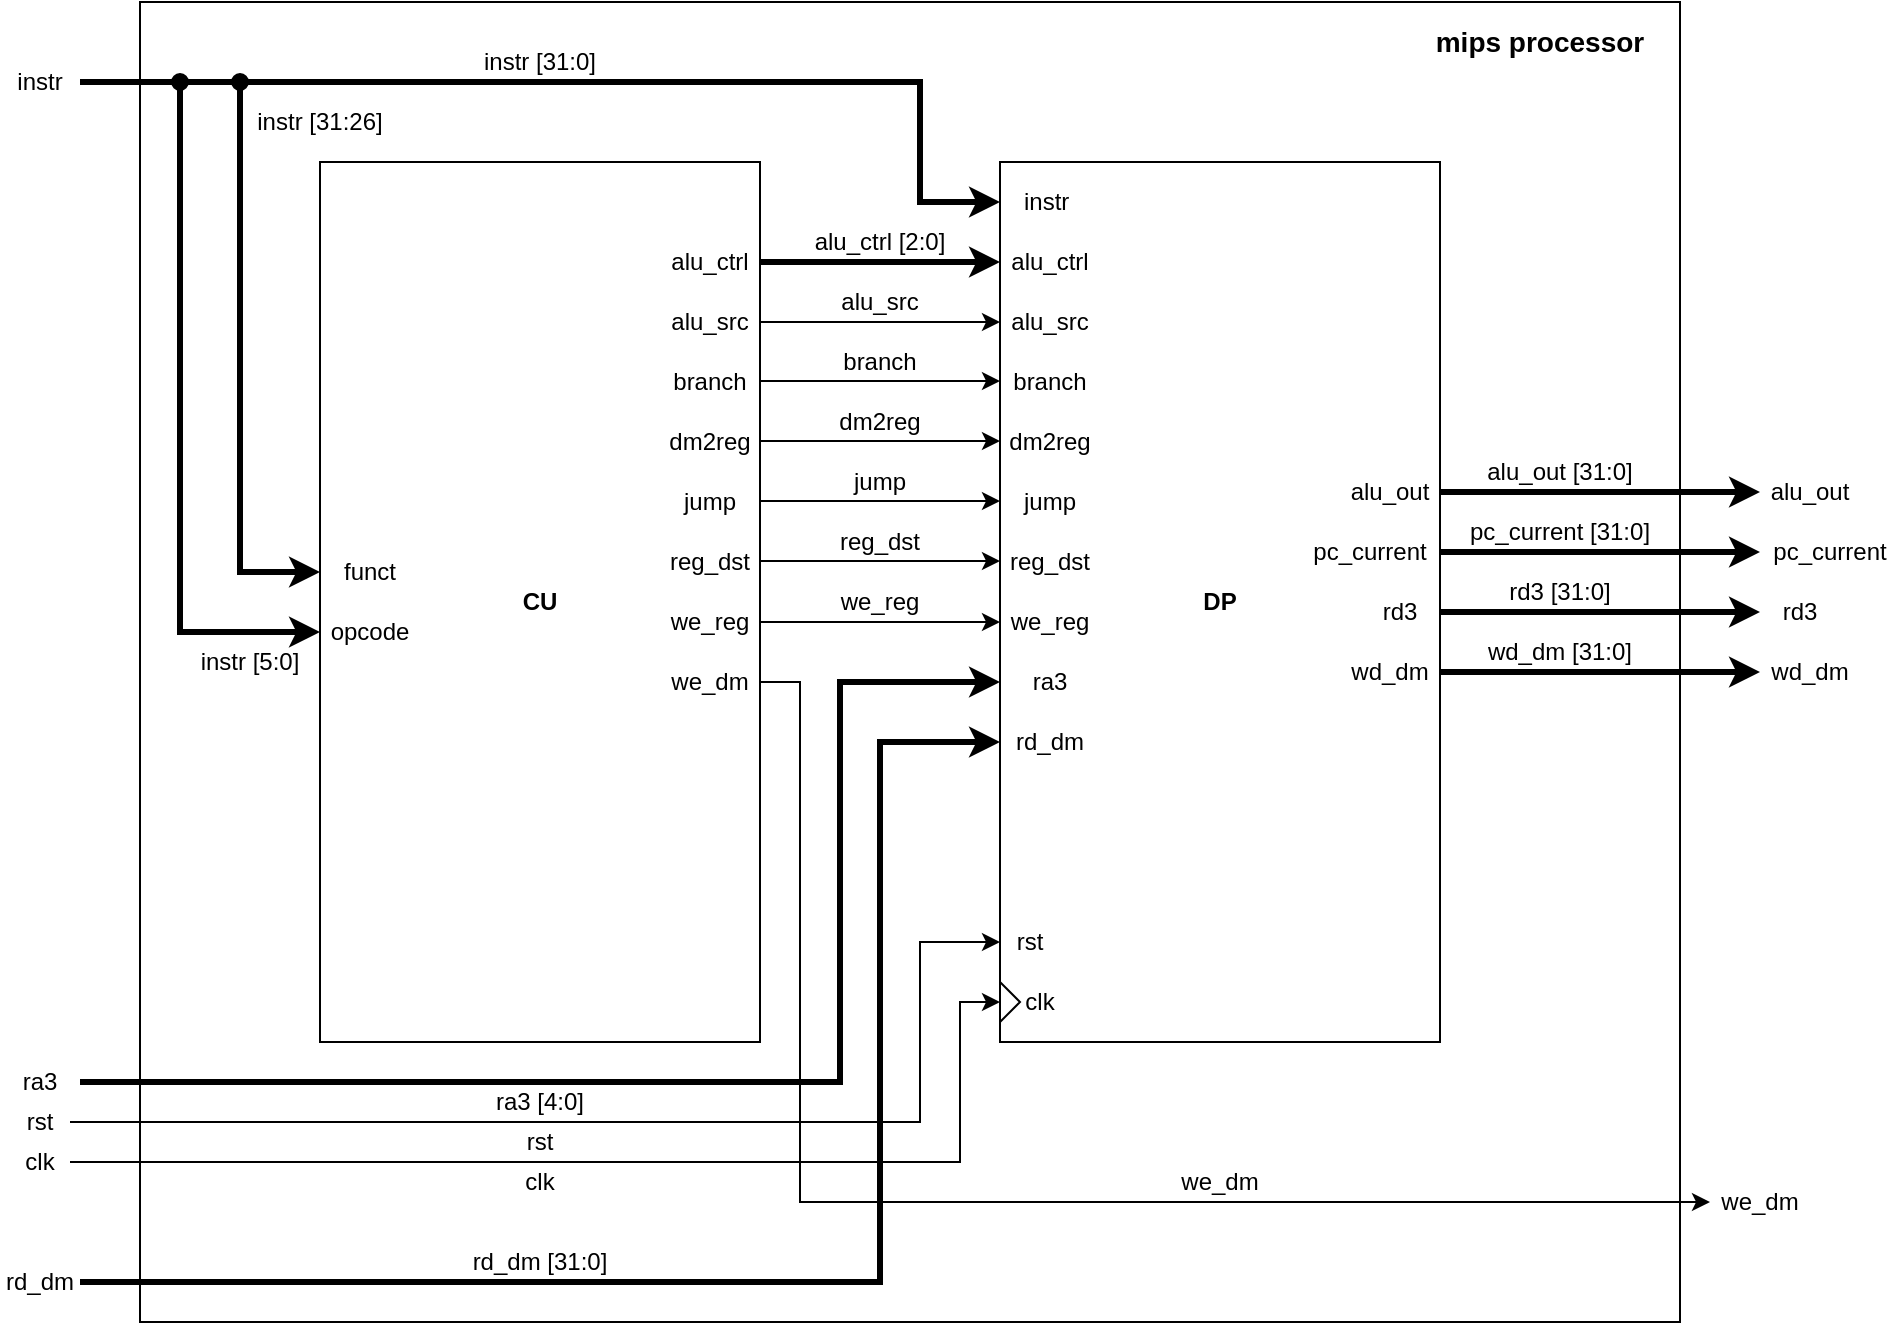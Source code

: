 <mxfile version="12.1.0" type="google" pages="1"><diagram id="ON-wtEwhapE5Xku5YdQN" name="Page-1"><mxGraphModel dx="1096" dy="735" grid="1" gridSize="10" guides="1" tooltips="1" connect="1" arrows="1" fold="1" page="1" pageScale="1" pageWidth="850" pageHeight="1100" math="0" shadow="0"><root><mxCell id="0"/><mxCell id="1" parent="0"/><mxCell id="BVXR4vciAkfSddtudBRi-104" value="" style="rounded=0;whiteSpace=wrap;html=1;" vertex="1" parent="1"><mxGeometry x="90" y="40" width="770" height="660" as="geometry"/></mxCell><mxCell id="BVXR4vciAkfSddtudBRi-1" value="&lt;b&gt;CU&lt;/b&gt;" style="rounded=0;whiteSpace=wrap;html=1;" vertex="1" parent="1"><mxGeometry x="180" y="120" width="220" height="440" as="geometry"/></mxCell><mxCell id="BVXR4vciAkfSddtudBRi-2" value="&lt;b&gt;DP&lt;/b&gt;" style="rounded=0;whiteSpace=wrap;html=1;" vertex="1" parent="1"><mxGeometry x="520" y="120" width="220" height="440" as="geometry"/></mxCell><mxCell id="BVXR4vciAkfSddtudBRi-21" value="" style="edgeStyle=orthogonalEdgeStyle;rounded=0;orthogonalLoop=1;jettySize=auto;html=1;entryX=0;entryY=0.5;entryDx=0;entryDy=0;strokeWidth=3;" edge="1" parent="1" source="BVXR4vciAkfSddtudBRi-3" target="BVXR4vciAkfSddtudBRi-12"><mxGeometry relative="1" as="geometry"><mxPoint x="480" y="170" as="targetPoint"/></mxGeometry></mxCell><mxCell id="BVXR4vciAkfSddtudBRi-3" value="alu_ctrl" style="text;html=1;strokeColor=none;fillColor=none;align=center;verticalAlign=middle;whiteSpace=wrap;rounded=0;" vertex="1" parent="1"><mxGeometry x="350" y="160" width="50" height="20" as="geometry"/></mxCell><mxCell id="BVXR4vciAkfSddtudBRi-4" value="alu_src" style="text;html=1;strokeColor=none;fillColor=none;align=center;verticalAlign=middle;whiteSpace=wrap;rounded=0;" vertex="1" parent="1"><mxGeometry x="350" y="190" width="50" height="20" as="geometry"/></mxCell><mxCell id="BVXR4vciAkfSddtudBRi-5" value="branch" style="text;html=1;strokeColor=none;fillColor=none;align=center;verticalAlign=middle;whiteSpace=wrap;rounded=0;" vertex="1" parent="1"><mxGeometry x="350" y="220" width="50" height="20" as="geometry"/></mxCell><mxCell id="BVXR4vciAkfSddtudBRi-6" value="dm2reg" style="text;html=1;strokeColor=none;fillColor=none;align=center;verticalAlign=middle;whiteSpace=wrap;rounded=0;" vertex="1" parent="1"><mxGeometry x="350" y="250" width="50" height="20" as="geometry"/></mxCell><mxCell id="BVXR4vciAkfSddtudBRi-7" value="jump" style="text;html=1;strokeColor=none;fillColor=none;align=center;verticalAlign=middle;whiteSpace=wrap;rounded=0;" vertex="1" parent="1"><mxGeometry x="350" y="280" width="50" height="20" as="geometry"/></mxCell><mxCell id="BVXR4vciAkfSddtudBRi-8" value="reg_dst" style="text;html=1;strokeColor=none;fillColor=none;align=center;verticalAlign=middle;whiteSpace=wrap;rounded=0;" vertex="1" parent="1"><mxGeometry x="350" y="310" width="50" height="20" as="geometry"/></mxCell><mxCell id="BVXR4vciAkfSddtudBRi-78" value="" style="edgeStyle=orthogonalEdgeStyle;rounded=0;orthogonalLoop=1;jettySize=auto;html=1;startArrow=none;startFill=0;strokeWidth=1;entryX=0;entryY=0.5;entryDx=0;entryDy=0;" edge="1" parent="1" source="BVXR4vciAkfSddtudBRi-9" target="BVXR4vciAkfSddtudBRi-79"><mxGeometry relative="1" as="geometry"><mxPoint x="870" y="630" as="targetPoint"/><Array as="points"><mxPoint x="420" y="380"/><mxPoint x="420" y="640"/></Array></mxGeometry></mxCell><mxCell id="BVXR4vciAkfSddtudBRi-9" value="we_dm" style="text;html=1;strokeColor=none;fillColor=none;align=center;verticalAlign=middle;whiteSpace=wrap;rounded=0;" vertex="1" parent="1"><mxGeometry x="350" y="370" width="50" height="20" as="geometry"/></mxCell><mxCell id="BVXR4vciAkfSddtudBRi-10" value="we_reg" style="text;html=1;strokeColor=none;fillColor=none;align=center;verticalAlign=middle;whiteSpace=wrap;rounded=0;" vertex="1" parent="1"><mxGeometry x="350" y="340" width="50" height="20" as="geometry"/></mxCell><mxCell id="BVXR4vciAkfSddtudBRi-11" value="instr&amp;nbsp;" style="text;html=1;strokeColor=none;fillColor=none;align=center;verticalAlign=middle;whiteSpace=wrap;rounded=0;" vertex="1" parent="1"><mxGeometry x="520" y="130" width="50" height="20" as="geometry"/></mxCell><mxCell id="BVXR4vciAkfSddtudBRi-12" value="alu_ctrl" style="text;html=1;strokeColor=none;fillColor=none;align=center;verticalAlign=middle;whiteSpace=wrap;rounded=0;" vertex="1" parent="1"><mxGeometry x="520" y="160" width="50" height="20" as="geometry"/></mxCell><mxCell id="BVXR4vciAkfSddtudBRi-13" value="alu_src" style="text;html=1;strokeColor=none;fillColor=none;align=center;verticalAlign=middle;whiteSpace=wrap;rounded=0;" vertex="1" parent="1"><mxGeometry x="520" y="190" width="50" height="20" as="geometry"/></mxCell><mxCell id="BVXR4vciAkfSddtudBRi-14" value="branch" style="text;html=1;strokeColor=none;fillColor=none;align=center;verticalAlign=middle;whiteSpace=wrap;rounded=0;" vertex="1" parent="1"><mxGeometry x="520" y="220" width="50" height="20" as="geometry"/></mxCell><mxCell id="BVXR4vciAkfSddtudBRi-15" value="dm2reg" style="text;html=1;strokeColor=none;fillColor=none;align=center;verticalAlign=middle;whiteSpace=wrap;rounded=0;" vertex="1" parent="1"><mxGeometry x="520" y="250" width="50" height="20" as="geometry"/></mxCell><mxCell id="BVXR4vciAkfSddtudBRi-16" value="jump" style="text;html=1;strokeColor=none;fillColor=none;align=center;verticalAlign=middle;whiteSpace=wrap;rounded=0;" vertex="1" parent="1"><mxGeometry x="520" y="280" width="50" height="20" as="geometry"/></mxCell><mxCell id="BVXR4vciAkfSddtudBRi-17" value="reg_dst" style="text;html=1;strokeColor=none;fillColor=none;align=center;verticalAlign=middle;whiteSpace=wrap;rounded=0;" vertex="1" parent="1"><mxGeometry x="520" y="310" width="50" height="20" as="geometry"/></mxCell><mxCell id="BVXR4vciAkfSddtudBRi-19" value="we_reg" style="text;html=1;strokeColor=none;fillColor=none;align=center;verticalAlign=middle;whiteSpace=wrap;rounded=0;" vertex="1" parent="1"><mxGeometry x="520" y="340" width="50" height="20" as="geometry"/></mxCell><mxCell id="BVXR4vciAkfSddtudBRi-22" value="" style="endArrow=classic;html=1;strokeWidth=1;entryX=0;entryY=0.5;entryDx=0;entryDy=0;exitX=1;exitY=0.5;exitDx=0;exitDy=0;" edge="1" parent="1" source="BVXR4vciAkfSddtudBRi-4" target="BVXR4vciAkfSddtudBRi-13"><mxGeometry width="50" height="50" relative="1" as="geometry"><mxPoint x="180" y="630" as="sourcePoint"/><mxPoint x="230" y="580" as="targetPoint"/></mxGeometry></mxCell><mxCell id="BVXR4vciAkfSddtudBRi-23" value="" style="endArrow=classic;html=1;strokeWidth=1;entryX=0;entryY=0.5;entryDx=0;entryDy=0;exitX=1;exitY=0.5;exitDx=0;exitDy=0;" edge="1" parent="1"><mxGeometry width="50" height="50" relative="1" as="geometry"><mxPoint x="400" y="229.5" as="sourcePoint"/><mxPoint x="520" y="229.5" as="targetPoint"/></mxGeometry></mxCell><mxCell id="BVXR4vciAkfSddtudBRi-24" value="" style="endArrow=classic;html=1;strokeWidth=1;entryX=0;entryY=0.5;entryDx=0;entryDy=0;exitX=1;exitY=0.5;exitDx=0;exitDy=0;" edge="1" parent="1"><mxGeometry width="50" height="50" relative="1" as="geometry"><mxPoint x="400" y="259.5" as="sourcePoint"/><mxPoint x="520" y="259.5" as="targetPoint"/></mxGeometry></mxCell><mxCell id="BVXR4vciAkfSddtudBRi-25" value="" style="endArrow=classic;html=1;strokeWidth=1;entryX=0;entryY=0.5;entryDx=0;entryDy=0;exitX=1;exitY=0.5;exitDx=0;exitDy=0;" edge="1" parent="1"><mxGeometry width="50" height="50" relative="1" as="geometry"><mxPoint x="400" y="289.5" as="sourcePoint"/><mxPoint x="520" y="289.5" as="targetPoint"/></mxGeometry></mxCell><mxCell id="BVXR4vciAkfSddtudBRi-26" value="" style="endArrow=classic;html=1;strokeWidth=1;entryX=0;entryY=0.5;entryDx=0;entryDy=0;exitX=1;exitY=0.5;exitDx=0;exitDy=0;" edge="1" parent="1"><mxGeometry width="50" height="50" relative="1" as="geometry"><mxPoint x="400" y="319.5" as="sourcePoint"/><mxPoint x="520" y="319.5" as="targetPoint"/></mxGeometry></mxCell><mxCell id="BVXR4vciAkfSddtudBRi-27" value="" style="endArrow=classic;html=1;strokeWidth=1;entryX=0;entryY=0.5;entryDx=0;entryDy=0;rounded=0;exitX=1;exitY=0.5;exitDx=0;exitDy=0;" edge="1" parent="1" source="BVXR4vciAkfSddtudBRi-10" target="BVXR4vciAkfSddtudBRi-19"><mxGeometry width="50" height="50" relative="1" as="geometry"><mxPoint x="430" y="390" as="sourcePoint"/><mxPoint x="520" y="379.5" as="targetPoint"/></mxGeometry></mxCell><mxCell id="BVXR4vciAkfSddtudBRi-31" value="clk" style="text;html=1;strokeColor=none;fillColor=none;align=center;verticalAlign=middle;whiteSpace=wrap;rounded=0;" vertex="1" parent="1"><mxGeometry x="530" y="530" width="20" height="20" as="geometry"/></mxCell><mxCell id="BVXR4vciAkfSddtudBRi-32" value="" style="triangle;whiteSpace=wrap;html=1;" vertex="1" parent="1"><mxGeometry x="520" y="530" width="10" height="20" as="geometry"/></mxCell><mxCell id="BVXR4vciAkfSddtudBRi-33" value="rst" style="text;html=1;strokeColor=none;fillColor=none;align=center;verticalAlign=middle;whiteSpace=wrap;rounded=0;" vertex="1" parent="1"><mxGeometry x="520" y="500" width="30" height="20" as="geometry"/></mxCell><mxCell id="BVXR4vciAkfSddtudBRi-34" value="ra3" style="text;html=1;strokeColor=none;fillColor=none;align=center;verticalAlign=middle;whiteSpace=wrap;rounded=0;" vertex="1" parent="1"><mxGeometry x="520" y="370" width="50" height="20" as="geometry"/></mxCell><mxCell id="BVXR4vciAkfSddtudBRi-35" value="rd_dm" style="text;html=1;strokeColor=none;fillColor=none;align=center;verticalAlign=middle;whiteSpace=wrap;rounded=0;" vertex="1" parent="1"><mxGeometry x="520" y="400" width="50" height="20" as="geometry"/></mxCell><mxCell id="BVXR4vciAkfSddtudBRi-36" value="alu_ctrl [2:0]" style="text;html=1;strokeColor=none;fillColor=none;align=center;verticalAlign=middle;whiteSpace=wrap;rounded=0;" vertex="1" parent="1"><mxGeometry x="425" y="150" width="70" height="20" as="geometry"/></mxCell><mxCell id="BVXR4vciAkfSddtudBRi-37" value="alu_src" style="text;html=1;strokeColor=none;fillColor=none;align=center;verticalAlign=middle;whiteSpace=wrap;rounded=0;" vertex="1" parent="1"><mxGeometry x="435" y="180" width="50" height="20" as="geometry"/></mxCell><mxCell id="BVXR4vciAkfSddtudBRi-38" value="branch" style="text;html=1;strokeColor=none;fillColor=none;align=center;verticalAlign=middle;whiteSpace=wrap;rounded=0;" vertex="1" parent="1"><mxGeometry x="435" y="210" width="50" height="20" as="geometry"/></mxCell><mxCell id="BVXR4vciAkfSddtudBRi-39" value="dm2reg" style="text;html=1;strokeColor=none;fillColor=none;align=center;verticalAlign=middle;whiteSpace=wrap;rounded=0;" vertex="1" parent="1"><mxGeometry x="435" y="240" width="50" height="20" as="geometry"/></mxCell><mxCell id="BVXR4vciAkfSddtudBRi-40" value="jump" style="text;html=1;strokeColor=none;fillColor=none;align=center;verticalAlign=middle;whiteSpace=wrap;rounded=0;" vertex="1" parent="1"><mxGeometry x="435" y="270" width="50" height="20" as="geometry"/></mxCell><mxCell id="BVXR4vciAkfSddtudBRi-41" value="reg_dst" style="text;html=1;strokeColor=none;fillColor=none;align=center;verticalAlign=middle;whiteSpace=wrap;rounded=0;" vertex="1" parent="1"><mxGeometry x="435" y="300" width="50" height="20" as="geometry"/></mxCell><mxCell id="BVXR4vciAkfSddtudBRi-42" value="we_reg" style="text;html=1;strokeColor=none;fillColor=none;align=center;verticalAlign=middle;whiteSpace=wrap;rounded=0;" vertex="1" parent="1"><mxGeometry x="435" y="330" width="50" height="20" as="geometry"/></mxCell><mxCell id="BVXR4vciAkfSddtudBRi-58" value="" style="edgeStyle=orthogonalEdgeStyle;rounded=0;orthogonalLoop=1;jettySize=auto;html=1;startArrow=none;startFill=0;strokeWidth=3;" edge="1" parent="1" source="BVXR4vciAkfSddtudBRi-43" target="BVXR4vciAkfSddtudBRi-57"><mxGeometry relative="1" as="geometry"/></mxCell><mxCell id="BVXR4vciAkfSddtudBRi-43" value="alu_out" style="text;html=1;strokeColor=none;fillColor=none;align=center;verticalAlign=middle;whiteSpace=wrap;rounded=0;" vertex="1" parent="1"><mxGeometry x="690" y="275" width="50" height="20" as="geometry"/></mxCell><mxCell id="BVXR4vciAkfSddtudBRi-57" value="alu_out" style="text;html=1;strokeColor=none;fillColor=none;align=center;verticalAlign=middle;whiteSpace=wrap;rounded=0;" vertex="1" parent="1"><mxGeometry x="900" y="275" width="50" height="20" as="geometry"/></mxCell><mxCell id="BVXR4vciAkfSddtudBRi-60" value="" style="edgeStyle=orthogonalEdgeStyle;rounded=0;orthogonalLoop=1;jettySize=auto;html=1;startArrow=none;startFill=0;strokeWidth=3;" edge="1" parent="1" source="BVXR4vciAkfSddtudBRi-44" target="BVXR4vciAkfSddtudBRi-59"><mxGeometry relative="1" as="geometry"/></mxCell><mxCell id="BVXR4vciAkfSddtudBRi-44" value="pc_current" style="text;html=1;strokeColor=none;fillColor=none;align=center;verticalAlign=middle;whiteSpace=wrap;rounded=0;" vertex="1" parent="1"><mxGeometry x="670" y="305" width="70" height="20" as="geometry"/></mxCell><mxCell id="BVXR4vciAkfSddtudBRi-59" value="pc_current" style="text;html=1;strokeColor=none;fillColor=none;align=center;verticalAlign=middle;whiteSpace=wrap;rounded=0;" vertex="1" parent="1"><mxGeometry x="900" y="305" width="70" height="20" as="geometry"/></mxCell><mxCell id="BVXR4vciAkfSddtudBRi-62" value="" style="edgeStyle=orthogonalEdgeStyle;rounded=0;orthogonalLoop=1;jettySize=auto;html=1;startArrow=none;startFill=0;strokeWidth=3;" edge="1" parent="1" source="BVXR4vciAkfSddtudBRi-45" target="BVXR4vciAkfSddtudBRi-61"><mxGeometry relative="1" as="geometry"/></mxCell><mxCell id="BVXR4vciAkfSddtudBRi-45" value="rd3" style="text;html=1;strokeColor=none;fillColor=none;align=center;verticalAlign=middle;whiteSpace=wrap;rounded=0;" vertex="1" parent="1"><mxGeometry x="700" y="335" width="40" height="20" as="geometry"/></mxCell><mxCell id="BVXR4vciAkfSddtudBRi-61" value="rd3" style="text;html=1;strokeColor=none;fillColor=none;align=center;verticalAlign=middle;whiteSpace=wrap;rounded=0;" vertex="1" parent="1"><mxGeometry x="900" y="335" width="40" height="20" as="geometry"/></mxCell><mxCell id="BVXR4vciAkfSddtudBRi-64" value="" style="edgeStyle=orthogonalEdgeStyle;rounded=0;orthogonalLoop=1;jettySize=auto;html=1;startArrow=none;startFill=0;strokeWidth=3;" edge="1" parent="1" source="BVXR4vciAkfSddtudBRi-46" target="BVXR4vciAkfSddtudBRi-63"><mxGeometry relative="1" as="geometry"/></mxCell><mxCell id="BVXR4vciAkfSddtudBRi-46" value="wd_dm" style="text;html=1;strokeColor=none;fillColor=none;align=center;verticalAlign=middle;whiteSpace=wrap;rounded=0;" vertex="1" parent="1"><mxGeometry x="690" y="365" width="50" height="20" as="geometry"/></mxCell><mxCell id="BVXR4vciAkfSddtudBRi-63" value="wd_dm" style="text;html=1;strokeColor=none;fillColor=none;align=center;verticalAlign=middle;whiteSpace=wrap;rounded=0;" vertex="1" parent="1"><mxGeometry x="900" y="365" width="50" height="20" as="geometry"/></mxCell><mxCell id="BVXR4vciAkfSddtudBRi-47" value="funct" style="text;html=1;strokeColor=none;fillColor=none;align=center;verticalAlign=middle;whiteSpace=wrap;rounded=0;" vertex="1" parent="1"><mxGeometry x="180" y="315" width="50" height="20" as="geometry"/></mxCell><mxCell id="BVXR4vciAkfSddtudBRi-48" value="opcode" style="text;html=1;strokeColor=none;fillColor=none;align=center;verticalAlign=middle;whiteSpace=wrap;rounded=0;" vertex="1" parent="1"><mxGeometry x="180" y="345" width="50" height="20" as="geometry"/></mxCell><mxCell id="BVXR4vciAkfSddtudBRi-49" value="instr" style="text;html=1;strokeColor=none;fillColor=none;align=center;verticalAlign=middle;whiteSpace=wrap;rounded=0;" vertex="1" parent="1"><mxGeometry x="20" y="70" width="40" height="20" as="geometry"/></mxCell><mxCell id="BVXR4vciAkfSddtudBRi-50" value="" style="endArrow=classic;html=1;strokeWidth=3;entryX=0;entryY=0.5;entryDx=0;entryDy=0;exitX=1;exitY=0.5;exitDx=0;exitDy=0;rounded=0;" edge="1" parent="1" source="BVXR4vciAkfSddtudBRi-49" target="BVXR4vciAkfSddtudBRi-11"><mxGeometry width="50" height="50" relative="1" as="geometry"><mxPoint x="20" y="630" as="sourcePoint"/><mxPoint x="70" y="580" as="targetPoint"/><Array as="points"><mxPoint x="480" y="80"/><mxPoint x="480" y="140"/></Array></mxGeometry></mxCell><mxCell id="BVXR4vciAkfSddtudBRi-51" value="" style="endArrow=classic;html=1;strokeWidth=3;entryX=0;entryY=0.5;entryDx=0;entryDy=0;rounded=0;startArrow=oval;startFill=1;" edge="1" parent="1" target="BVXR4vciAkfSddtudBRi-47"><mxGeometry width="50" height="50" relative="1" as="geometry"><mxPoint x="140" y="80" as="sourcePoint"/><mxPoint x="70" y="580" as="targetPoint"/><Array as="points"><mxPoint x="140" y="325"/></Array></mxGeometry></mxCell><mxCell id="BVXR4vciAkfSddtudBRi-52" value="" style="endArrow=classic;html=1;strokeWidth=3;entryX=0;entryY=0.5;entryDx=0;entryDy=0;rounded=0;startArrow=oval;startFill=1;" edge="1" parent="1" target="BVXR4vciAkfSddtudBRi-48"><mxGeometry width="50" height="50" relative="1" as="geometry"><mxPoint x="110" y="80" as="sourcePoint"/><mxPoint x="70" y="580" as="targetPoint"/><Array as="points"><mxPoint x="110" y="355"/></Array></mxGeometry></mxCell><mxCell id="BVXR4vciAkfSddtudBRi-54" value="instr [31:26]" style="text;html=1;strokeColor=none;fillColor=none;align=center;verticalAlign=middle;whiteSpace=wrap;rounded=0;" vertex="1" parent="1"><mxGeometry x="145" y="90" width="70" height="20" as="geometry"/></mxCell><mxCell id="BVXR4vciAkfSddtudBRi-55" value="instr [5:0]" style="text;html=1;strokeColor=none;fillColor=none;align=center;verticalAlign=middle;whiteSpace=wrap;rounded=0;" vertex="1" parent="1"><mxGeometry x="110" y="360" width="70" height="20" as="geometry"/></mxCell><mxCell id="BVXR4vciAkfSddtudBRi-56" value="instr [31:0]" style="text;html=1;strokeColor=none;fillColor=none;align=center;verticalAlign=middle;whiteSpace=wrap;rounded=0;" vertex="1" parent="1"><mxGeometry x="255" y="60" width="70" height="20" as="geometry"/></mxCell><mxCell id="BVXR4vciAkfSddtudBRi-65" value="alu_out [31:0]" style="text;html=1;strokeColor=none;fillColor=none;align=center;verticalAlign=middle;whiteSpace=wrap;rounded=0;" vertex="1" parent="1"><mxGeometry x="760" y="265" width="80" height="20" as="geometry"/></mxCell><mxCell id="BVXR4vciAkfSddtudBRi-66" value="pc_current [31:0]" style="text;html=1;strokeColor=none;fillColor=none;align=center;verticalAlign=middle;whiteSpace=wrap;rounded=0;" vertex="1" parent="1"><mxGeometry x="750" y="295" width="100" height="20" as="geometry"/></mxCell><mxCell id="BVXR4vciAkfSddtudBRi-69" value="rd3 [31:0]" style="text;html=1;strokeColor=none;fillColor=none;align=center;verticalAlign=middle;whiteSpace=wrap;rounded=0;" vertex="1" parent="1"><mxGeometry x="760" y="325" width="80" height="20" as="geometry"/></mxCell><mxCell id="BVXR4vciAkfSddtudBRi-70" value="wd_dm [31:0]" style="text;html=1;strokeColor=none;fillColor=none;align=center;verticalAlign=middle;whiteSpace=wrap;rounded=0;" vertex="1" parent="1"><mxGeometry x="760" y="355" width="80" height="20" as="geometry"/></mxCell><mxCell id="BVXR4vciAkfSddtudBRi-74" value="" style="edgeStyle=orthogonalEdgeStyle;rounded=0;orthogonalLoop=1;jettySize=auto;html=1;startArrow=none;startFill=0;strokeWidth=1;entryX=0;entryY=0.5;entryDx=0;entryDy=0;" edge="1" parent="1" source="BVXR4vciAkfSddtudBRi-71" target="BVXR4vciAkfSddtudBRi-33"><mxGeometry relative="1" as="geometry"><mxPoint x="130" y="590" as="targetPoint"/><Array as="points"><mxPoint x="480" y="600"/><mxPoint x="480" y="510"/></Array></mxGeometry></mxCell><mxCell id="BVXR4vciAkfSddtudBRi-71" value="rst" style="text;html=1;strokeColor=none;fillColor=none;align=center;verticalAlign=middle;whiteSpace=wrap;rounded=0;" vertex="1" parent="1"><mxGeometry x="25" y="590" width="30" height="20" as="geometry"/></mxCell><mxCell id="BVXR4vciAkfSddtudBRi-76" value="" style="edgeStyle=orthogonalEdgeStyle;rounded=0;orthogonalLoop=1;jettySize=auto;html=1;startArrow=none;startFill=0;strokeWidth=1;entryX=0;entryY=0.5;entryDx=0;entryDy=0;" edge="1" parent="1" source="BVXR4vciAkfSddtudBRi-72" target="BVXR4vciAkfSddtudBRi-32"><mxGeometry relative="1" as="geometry"><mxPoint x="130" y="610" as="targetPoint"/><Array as="points"><mxPoint x="500" y="620"/><mxPoint x="500" y="540"/></Array></mxGeometry></mxCell><mxCell id="BVXR4vciAkfSddtudBRi-72" value="clk" style="text;html=1;strokeColor=none;fillColor=none;align=center;verticalAlign=middle;whiteSpace=wrap;rounded=0;" vertex="1" parent="1"><mxGeometry x="25" y="610" width="30" height="20" as="geometry"/></mxCell><mxCell id="BVXR4vciAkfSddtudBRi-79" value="we_dm" style="text;html=1;strokeColor=none;fillColor=none;align=center;verticalAlign=middle;whiteSpace=wrap;rounded=0;" vertex="1" parent="1"><mxGeometry x="875" y="630" width="50" height="20" as="geometry"/></mxCell><mxCell id="BVXR4vciAkfSddtudBRi-87" value="" style="edgeStyle=orthogonalEdgeStyle;rounded=0;orthogonalLoop=1;jettySize=auto;html=1;startArrow=none;startFill=0;strokeWidth=3;entryX=0;entryY=0.5;entryDx=0;entryDy=0;exitX=1;exitY=0.5;exitDx=0;exitDy=0;" edge="1" parent="1" source="BVXR4vciAkfSddtudBRi-80" target="BVXR4vciAkfSddtudBRi-34"><mxGeometry relative="1" as="geometry"><mxPoint x="135" y="570" as="targetPoint"/><Array as="points"><mxPoint x="440" y="580"/><mxPoint x="440" y="380"/></Array></mxGeometry></mxCell><mxCell id="BVXR4vciAkfSddtudBRi-80" value="ra3" style="text;html=1;strokeColor=none;fillColor=none;align=center;verticalAlign=middle;whiteSpace=wrap;rounded=0;" vertex="1" parent="1"><mxGeometry x="20" y="570" width="40" height="20" as="geometry"/></mxCell><mxCell id="BVXR4vciAkfSddtudBRi-90" value="ra3 [4:0]" style="text;html=1;strokeColor=none;fillColor=none;align=center;verticalAlign=middle;whiteSpace=wrap;rounded=0;" vertex="1" parent="1"><mxGeometry x="265" y="580" width="50" height="20" as="geometry"/></mxCell><mxCell id="BVXR4vciAkfSddtudBRi-91" value="clk" style="text;html=1;strokeColor=none;fillColor=none;align=center;verticalAlign=middle;whiteSpace=wrap;rounded=0;" vertex="1" parent="1"><mxGeometry x="280" y="620" width="20" height="20" as="geometry"/></mxCell><mxCell id="BVXR4vciAkfSddtudBRi-97" value="rst" style="text;html=1;strokeColor=none;fillColor=none;align=center;verticalAlign=middle;whiteSpace=wrap;rounded=0;" vertex="1" parent="1"><mxGeometry x="280" y="600" width="20" height="20" as="geometry"/></mxCell><mxCell id="BVXR4vciAkfSddtudBRi-102" value="" style="edgeStyle=orthogonalEdgeStyle;rounded=0;orthogonalLoop=1;jettySize=auto;html=1;startArrow=none;startFill=0;strokeWidth=3;entryX=0;entryY=0.5;entryDx=0;entryDy=0;" edge="1" parent="1" source="BVXR4vciAkfSddtudBRi-100" target="BVXR4vciAkfSddtudBRi-35"><mxGeometry relative="1" as="geometry"><mxPoint x="140" y="680" as="targetPoint"/><Array as="points"><mxPoint x="460" y="680"/><mxPoint x="460" y="410"/></Array></mxGeometry></mxCell><mxCell id="BVXR4vciAkfSddtudBRi-100" value="rd_dm" style="text;html=1;strokeColor=none;fillColor=none;align=center;verticalAlign=middle;whiteSpace=wrap;rounded=0;" vertex="1" parent="1"><mxGeometry x="20" y="670" width="40" height="20" as="geometry"/></mxCell><mxCell id="BVXR4vciAkfSddtudBRi-103" value="rd_dm [31:0]" style="text;html=1;strokeColor=none;fillColor=none;align=center;verticalAlign=middle;whiteSpace=wrap;rounded=0;" vertex="1" parent="1"><mxGeometry x="240" y="660" width="100" height="20" as="geometry"/></mxCell><mxCell id="BVXR4vciAkfSddtudBRi-105" value="we_dm" style="text;html=1;strokeColor=none;fillColor=none;align=center;verticalAlign=middle;whiteSpace=wrap;rounded=0;" vertex="1" parent="1"><mxGeometry x="605" y="620" width="50" height="20" as="geometry"/></mxCell><mxCell id="BVXR4vciAkfSddtudBRi-106" value="mips processor" style="text;html=1;strokeColor=none;fillColor=none;align=center;verticalAlign=middle;whiteSpace=wrap;rounded=0;fontStyle=1;fontSize=14;" vertex="1" parent="1"><mxGeometry x="730" y="50" width="120" height="20" as="geometry"/></mxCell></root></mxGraphModel></diagram></mxfile>